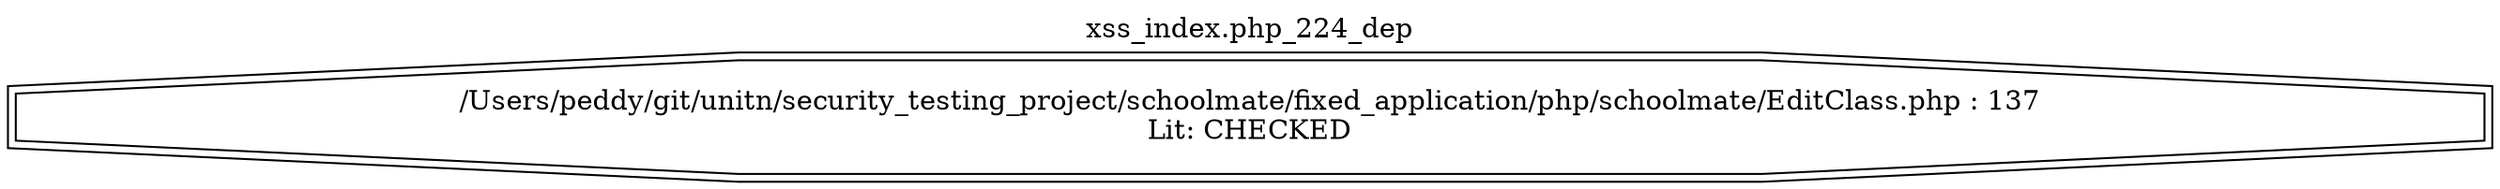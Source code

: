 digraph cfg {
  label="xss_index.php_224_dep";
  labelloc=t;
  n1 [shape=doubleoctagon, label="/Users/peddy/git/unitn/security_testing_project/schoolmate/fixed_application/php/schoolmate/EditClass.php : 137\nLit: CHECKED\n"];
}
